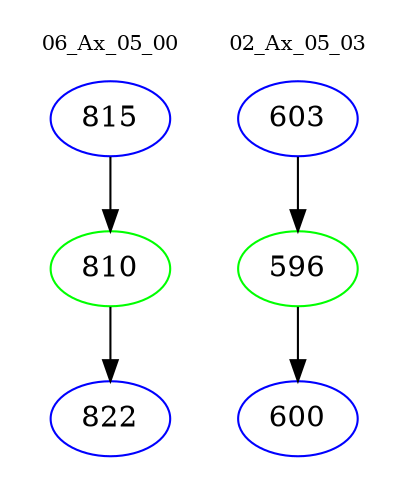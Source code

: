 digraph{
subgraph cluster_0 {
color = white
label = "06_Ax_05_00";
fontsize=10;
T0_815 [label="815", color="blue"]
T0_815 -> T0_810 [color="black"]
T0_810 [label="810", color="green"]
T0_810 -> T0_822 [color="black"]
T0_822 [label="822", color="blue"]
}
subgraph cluster_1 {
color = white
label = "02_Ax_05_03";
fontsize=10;
T1_603 [label="603", color="blue"]
T1_603 -> T1_596 [color="black"]
T1_596 [label="596", color="green"]
T1_596 -> T1_600 [color="black"]
T1_600 [label="600", color="blue"]
}
}
